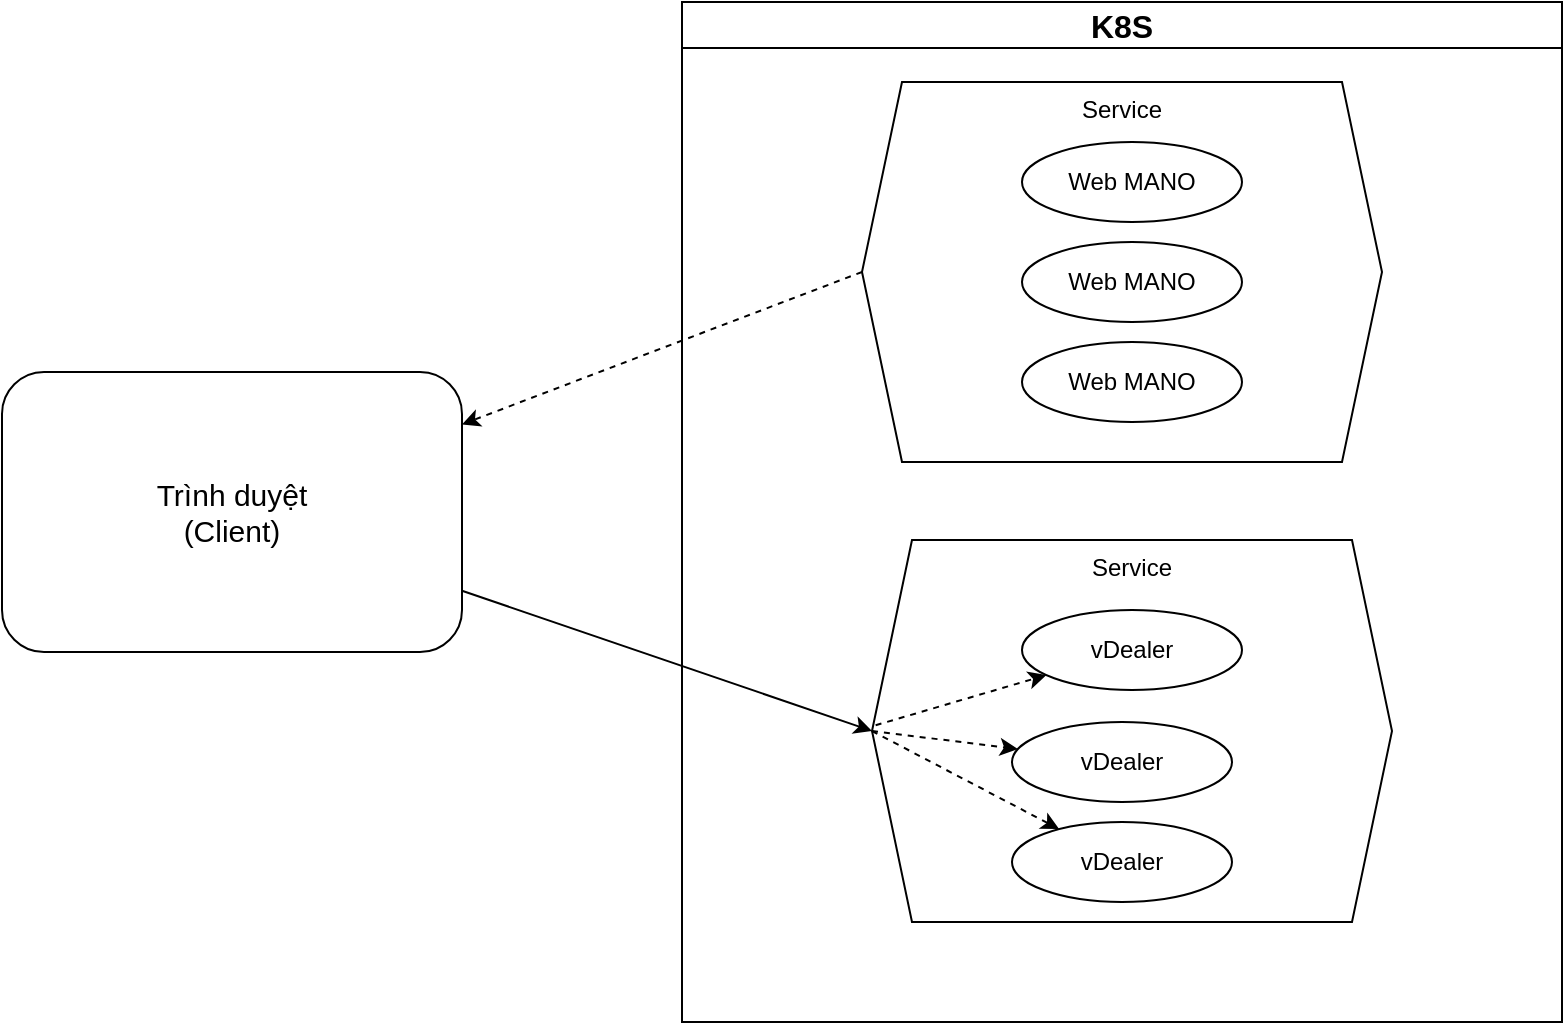 <mxfile version="21.6.6" type="github" pages="2">
  <diagram name="Trang-1" id="UHW2w2Gw0o34hMfq-pyC">
    <mxGraphModel dx="1687" dy="899" grid="1" gridSize="10" guides="1" tooltips="1" connect="1" arrows="1" fold="1" page="1" pageScale="1" pageWidth="1169" pageHeight="827" math="0" shadow="0">
      <root>
        <mxCell id="0" />
        <mxCell id="1" parent="0" />
        <mxCell id="tOUzcl1xW0_RCKG1gMyG-1" value="Trình duyệt&lt;br style=&quot;font-size: 15px;&quot;&gt;(Client)" style="rounded=1;whiteSpace=wrap;html=1;fontSize=15;" vertex="1" parent="1">
          <mxGeometry x="150" y="245" width="230" height="140" as="geometry" />
        </mxCell>
        <mxCell id="tOUzcl1xW0_RCKG1gMyG-4" value="K8S" style="swimlane;whiteSpace=wrap;html=1;fontSize=16;" vertex="1" parent="1">
          <mxGeometry x="490" y="60" width="440" height="510" as="geometry" />
        </mxCell>
        <mxCell id="tOUzcl1xW0_RCKG1gMyG-5" value="Service" style="shape=hexagon;perimeter=hexagonPerimeter2;whiteSpace=wrap;html=1;fixedSize=1;verticalAlign=top;" vertex="1" parent="tOUzcl1xW0_RCKG1gMyG-4">
          <mxGeometry x="90" y="40" width="260" height="190" as="geometry" />
        </mxCell>
        <mxCell id="tOUzcl1xW0_RCKG1gMyG-6" value="Service" style="shape=hexagon;perimeter=hexagonPerimeter2;whiteSpace=wrap;html=1;fixedSize=1;verticalAlign=top;" vertex="1" parent="tOUzcl1xW0_RCKG1gMyG-4">
          <mxGeometry x="95" y="269" width="260" height="191" as="geometry" />
        </mxCell>
        <mxCell id="tOUzcl1xW0_RCKG1gMyG-7" value="Web MANO" style="ellipse;whiteSpace=wrap;html=1;" vertex="1" parent="tOUzcl1xW0_RCKG1gMyG-4">
          <mxGeometry x="170" y="70" width="110" height="40" as="geometry" />
        </mxCell>
        <mxCell id="tOUzcl1xW0_RCKG1gMyG-8" value="Web MANO" style="ellipse;whiteSpace=wrap;html=1;" vertex="1" parent="tOUzcl1xW0_RCKG1gMyG-4">
          <mxGeometry x="170" y="120" width="110" height="40" as="geometry" />
        </mxCell>
        <mxCell id="tOUzcl1xW0_RCKG1gMyG-9" value="Web MANO" style="ellipse;whiteSpace=wrap;html=1;" vertex="1" parent="tOUzcl1xW0_RCKG1gMyG-4">
          <mxGeometry x="170" y="170" width="110" height="40" as="geometry" />
        </mxCell>
        <mxCell id="tOUzcl1xW0_RCKG1gMyG-10" value="vDealer" style="ellipse;whiteSpace=wrap;html=1;" vertex="1" parent="tOUzcl1xW0_RCKG1gMyG-4">
          <mxGeometry x="170" y="304" width="110" height="40" as="geometry" />
        </mxCell>
        <mxCell id="tOUzcl1xW0_RCKG1gMyG-11" value="vDealer" style="ellipse;whiteSpace=wrap;html=1;" vertex="1" parent="tOUzcl1xW0_RCKG1gMyG-4">
          <mxGeometry x="165" y="360" width="110" height="40" as="geometry" />
        </mxCell>
        <mxCell id="tOUzcl1xW0_RCKG1gMyG-12" value="vDealer" style="ellipse;whiteSpace=wrap;html=1;" vertex="1" parent="tOUzcl1xW0_RCKG1gMyG-4">
          <mxGeometry x="165" y="410" width="110" height="40" as="geometry" />
        </mxCell>
        <mxCell id="tOUzcl1xW0_RCKG1gMyG-16" value="" style="endArrow=classic;html=1;rounded=0;exitX=0.007;exitY=0.485;exitDx=0;exitDy=0;exitPerimeter=0;dashed=1;" edge="1" parent="tOUzcl1xW0_RCKG1gMyG-4" source="tOUzcl1xW0_RCKG1gMyG-6" target="tOUzcl1xW0_RCKG1gMyG-10">
          <mxGeometry width="50" height="50" relative="1" as="geometry">
            <mxPoint x="90" y="360" as="sourcePoint" />
            <mxPoint x="120" y="310" as="targetPoint" />
          </mxGeometry>
        </mxCell>
        <mxCell id="tOUzcl1xW0_RCKG1gMyG-17" value="" style="endArrow=classic;html=1;rounded=0;exitX=0;exitY=0.5;exitDx=0;exitDy=0;dashed=1;" edge="1" parent="tOUzcl1xW0_RCKG1gMyG-4" source="tOUzcl1xW0_RCKG1gMyG-6" target="tOUzcl1xW0_RCKG1gMyG-11">
          <mxGeometry width="50" height="50" relative="1" as="geometry">
            <mxPoint x="107" y="372" as="sourcePoint" />
            <mxPoint x="192" y="347" as="targetPoint" />
          </mxGeometry>
        </mxCell>
        <mxCell id="tOUzcl1xW0_RCKG1gMyG-18" value="" style="endArrow=classic;html=1;rounded=0;exitX=0;exitY=0.5;exitDx=0;exitDy=0;dashed=1;" edge="1" parent="tOUzcl1xW0_RCKG1gMyG-4" source="tOUzcl1xW0_RCKG1gMyG-6" target="tOUzcl1xW0_RCKG1gMyG-12">
          <mxGeometry width="50" height="50" relative="1" as="geometry">
            <mxPoint x="117" y="382" as="sourcePoint" />
            <mxPoint x="202" y="357" as="targetPoint" />
          </mxGeometry>
        </mxCell>
        <mxCell id="tOUzcl1xW0_RCKG1gMyG-14" value="" style="endArrow=classic;html=1;rounded=0;dashed=1;exitX=0;exitY=0.5;exitDx=0;exitDy=0;" edge="1" parent="1" source="tOUzcl1xW0_RCKG1gMyG-5" target="tOUzcl1xW0_RCKG1gMyG-1">
          <mxGeometry width="50" height="50" relative="1" as="geometry">
            <mxPoint x="560" y="420" as="sourcePoint" />
            <mxPoint x="610" y="370" as="targetPoint" />
          </mxGeometry>
        </mxCell>
        <mxCell id="tOUzcl1xW0_RCKG1gMyG-15" value="" style="endArrow=classic;html=1;rounded=0;entryX=0;entryY=0.5;entryDx=0;entryDy=0;" edge="1" parent="1" source="tOUzcl1xW0_RCKG1gMyG-1" target="tOUzcl1xW0_RCKG1gMyG-6">
          <mxGeometry width="50" height="50" relative="1" as="geometry">
            <mxPoint x="560" y="420" as="sourcePoint" />
            <mxPoint x="610" y="370" as="targetPoint" />
          </mxGeometry>
        </mxCell>
      </root>
    </mxGraphModel>
  </diagram>
  <diagram id="mYO0n2R4-VAuo4rSQdOw" name="Trang-2">
    <mxGraphModel dx="2535" dy="728" grid="1" gridSize="10" guides="1" tooltips="1" connect="1" arrows="1" fold="1" page="1" pageScale="1" pageWidth="1169" pageHeight="827" math="0" shadow="0">
      <root>
        <mxCell id="0" />
        <mxCell id="1" parent="0" />
        <mxCell id="F_IlyGc00mmXpn8BLDPm-2" value="K8S" style="swimlane;whiteSpace=wrap;html=1;fontSize=16;" vertex="1" parent="1">
          <mxGeometry x="490" y="60" width="440" height="510" as="geometry" />
        </mxCell>
        <mxCell id="F_IlyGc00mmXpn8BLDPm-3" value="Service" style="shape=hexagon;perimeter=hexagonPerimeter2;whiteSpace=wrap;html=1;fixedSize=1;verticalAlign=top;fontStyle=1" vertex="1" parent="F_IlyGc00mmXpn8BLDPm-2">
          <mxGeometry x="90" y="40" width="250" height="190" as="geometry" />
        </mxCell>
        <mxCell id="F_IlyGc00mmXpn8BLDPm-4" value="Service" style="shape=hexagon;perimeter=hexagonPerimeter2;whiteSpace=wrap;html=1;fixedSize=1;verticalAlign=top;fontStyle=1" vertex="1" parent="F_IlyGc00mmXpn8BLDPm-2">
          <mxGeometry x="95" y="269" width="245" height="191" as="geometry" />
        </mxCell>
        <mxCell id="F_IlyGc00mmXpn8BLDPm-5" value="Web MANO" style="ellipse;whiteSpace=wrap;html=1;" vertex="1" parent="F_IlyGc00mmXpn8BLDPm-2">
          <mxGeometry x="170" y="70" width="100" height="40" as="geometry" />
        </mxCell>
        <mxCell id="F_IlyGc00mmXpn8BLDPm-6" value="Web MANO" style="ellipse;whiteSpace=wrap;html=1;" vertex="1" parent="F_IlyGc00mmXpn8BLDPm-2">
          <mxGeometry x="170" y="120" width="100" height="40" as="geometry" />
        </mxCell>
        <mxCell id="F_IlyGc00mmXpn8BLDPm-7" value="Web MANO" style="ellipse;whiteSpace=wrap;html=1;" vertex="1" parent="F_IlyGc00mmXpn8BLDPm-2">
          <mxGeometry x="170" y="170" width="100" height="40" as="geometry" />
        </mxCell>
        <mxCell id="F_IlyGc00mmXpn8BLDPm-8" value="vDealer" style="ellipse;whiteSpace=wrap;html=1;" vertex="1" parent="F_IlyGc00mmXpn8BLDPm-2">
          <mxGeometry x="165" y="303.63" width="105" height="36.37" as="geometry" />
        </mxCell>
        <mxCell id="F_IlyGc00mmXpn8BLDPm-9" value="vDealer" style="ellipse;whiteSpace=wrap;html=1;" vertex="1" parent="F_IlyGc00mmXpn8BLDPm-2">
          <mxGeometry x="165" y="344.5" width="105" height="35.5" as="geometry" />
        </mxCell>
        <mxCell id="F_IlyGc00mmXpn8BLDPm-10" value="vDealer" style="ellipse;whiteSpace=wrap;html=1;" vertex="1" parent="F_IlyGc00mmXpn8BLDPm-2">
          <mxGeometry x="165" y="384.07" width="105" height="39.12" as="geometry" />
        </mxCell>
        <mxCell id="F_IlyGc00mmXpn8BLDPm-1" value="Trình duyệt&lt;br style=&quot;font-size: 15px;&quot;&gt;(Client)&lt;br&gt;&lt;br&gt;(IP: 172.16.25.39)" style="rounded=1;whiteSpace=wrap;html=1;fontSize=15;" vertex="1" parent="1">
          <mxGeometry x="-70" y="210" width="230" height="140" as="geometry" />
        </mxCell>
        <mxCell id="F_IlyGc00mmXpn8BLDPm-14" value="" style="endArrow=classic;html=1;rounded=0;dashed=1;exitX=0;exitY=0.5;exitDx=0;exitDy=0;" edge="1" parent="1" source="F_IlyGc00mmXpn8BLDPm-3" target="F_IlyGc00mmXpn8BLDPm-1">
          <mxGeometry width="50" height="50" relative="1" as="geometry">
            <mxPoint x="560" y="420" as="sourcePoint" />
            <mxPoint x="610" y="370" as="targetPoint" />
          </mxGeometry>
        </mxCell>
        <mxCell id="F_IlyGc00mmXpn8BLDPm-17" value="" style="endArrow=classic;html=1;rounded=0;" edge="1" parent="1" source="F_IlyGc00mmXpn8BLDPm-1" target="F_IlyGc00mmXpn8BLDPm-31">
          <mxGeometry width="50" height="50" relative="1" as="geometry">
            <mxPoint x="560" y="420" as="sourcePoint" />
            <mxPoint x="190" y="421.238" as="targetPoint" />
            <Array as="points">
              <mxPoint x="45" y="424" />
            </Array>
          </mxGeometry>
        </mxCell>
        <mxCell id="F_IlyGc00mmXpn8BLDPm-11" value="" style="endArrow=classic;html=1;rounded=0;exitX=1;exitY=0.25;exitDx=0;exitDy=0;" edge="1" parent="1" source="F_IlyGc00mmXpn8BLDPm-31" target="F_IlyGc00mmXpn8BLDPm-8">
          <mxGeometry width="50" height="50" relative="1" as="geometry">
            <mxPoint x="349.566" y="383.353" as="sourcePoint" />
            <mxPoint x="610" y="370" as="targetPoint" />
          </mxGeometry>
        </mxCell>
        <mxCell id="F_IlyGc00mmXpn8BLDPm-12" value="" style="endArrow=classic;html=1;rounded=0;" edge="1" parent="1" source="F_IlyGc00mmXpn8BLDPm-31" target="F_IlyGc00mmXpn8BLDPm-9">
          <mxGeometry width="50" height="50" relative="1" as="geometry">
            <mxPoint x="349.677" y="423.424" as="sourcePoint" />
            <mxPoint x="682" y="407" as="targetPoint" />
          </mxGeometry>
        </mxCell>
        <mxCell id="F_IlyGc00mmXpn8BLDPm-13" value="" style="endArrow=classic;html=1;rounded=0;exitX=1;exitY=0.75;exitDx=0;exitDy=0;" edge="1" parent="1" source="F_IlyGc00mmXpn8BLDPm-31" target="F_IlyGc00mmXpn8BLDPm-10">
          <mxGeometry width="50" height="50" relative="1" as="geometry">
            <mxPoint x="349.938" y="463.669" as="sourcePoint" />
            <mxPoint x="692" y="417" as="targetPoint" />
          </mxGeometry>
        </mxCell>
        <mxCell id="F_IlyGc00mmXpn8BLDPm-28" value="X-Forwarded-For: 172.16.25.39" style="text;html=1;align=center;verticalAlign=middle;resizable=0;points=[];autosize=1;strokeColor=none;fillColor=none;" vertex="1" parent="1">
          <mxGeometry x="270" y="370" width="190" height="30" as="geometry" />
        </mxCell>
        <mxCell id="F_IlyGc00mmXpn8BLDPm-31" value="HA Proxy" style="shape=hexagon;perimeter=hexagonPerimeter2;whiteSpace=wrap;html=1;fixedSize=1;" vertex="1" parent="1">
          <mxGeometry x="160" y="382.25" width="120" height="80" as="geometry" />
        </mxCell>
      </root>
    </mxGraphModel>
  </diagram>
</mxfile>
